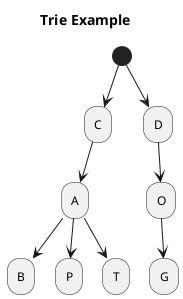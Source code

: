 @startuml trie-example

title Trie Example

(*) --> C
(*) --> D

C -down-> A
A -down-> B
A -down-> P
A -down-> T

D -down-> O
O -down-> G

@enduml